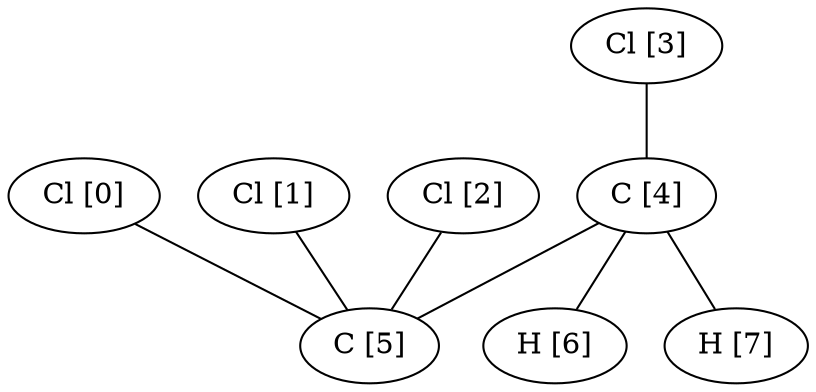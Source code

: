 graph G {
0[label="Cl [0]"];
1[label="Cl [1]"];
2[label="Cl [2]"];
3[label="Cl [3]"];
4[label="C [4]"];
5[label="C [5]"];
6[label="H [6]"];
7[label="H [7]"];
0--5 ;
1--5 ;
2--5 ;
3--4 ;
4--5 ;
4--6 ;
4--7 ;
}
